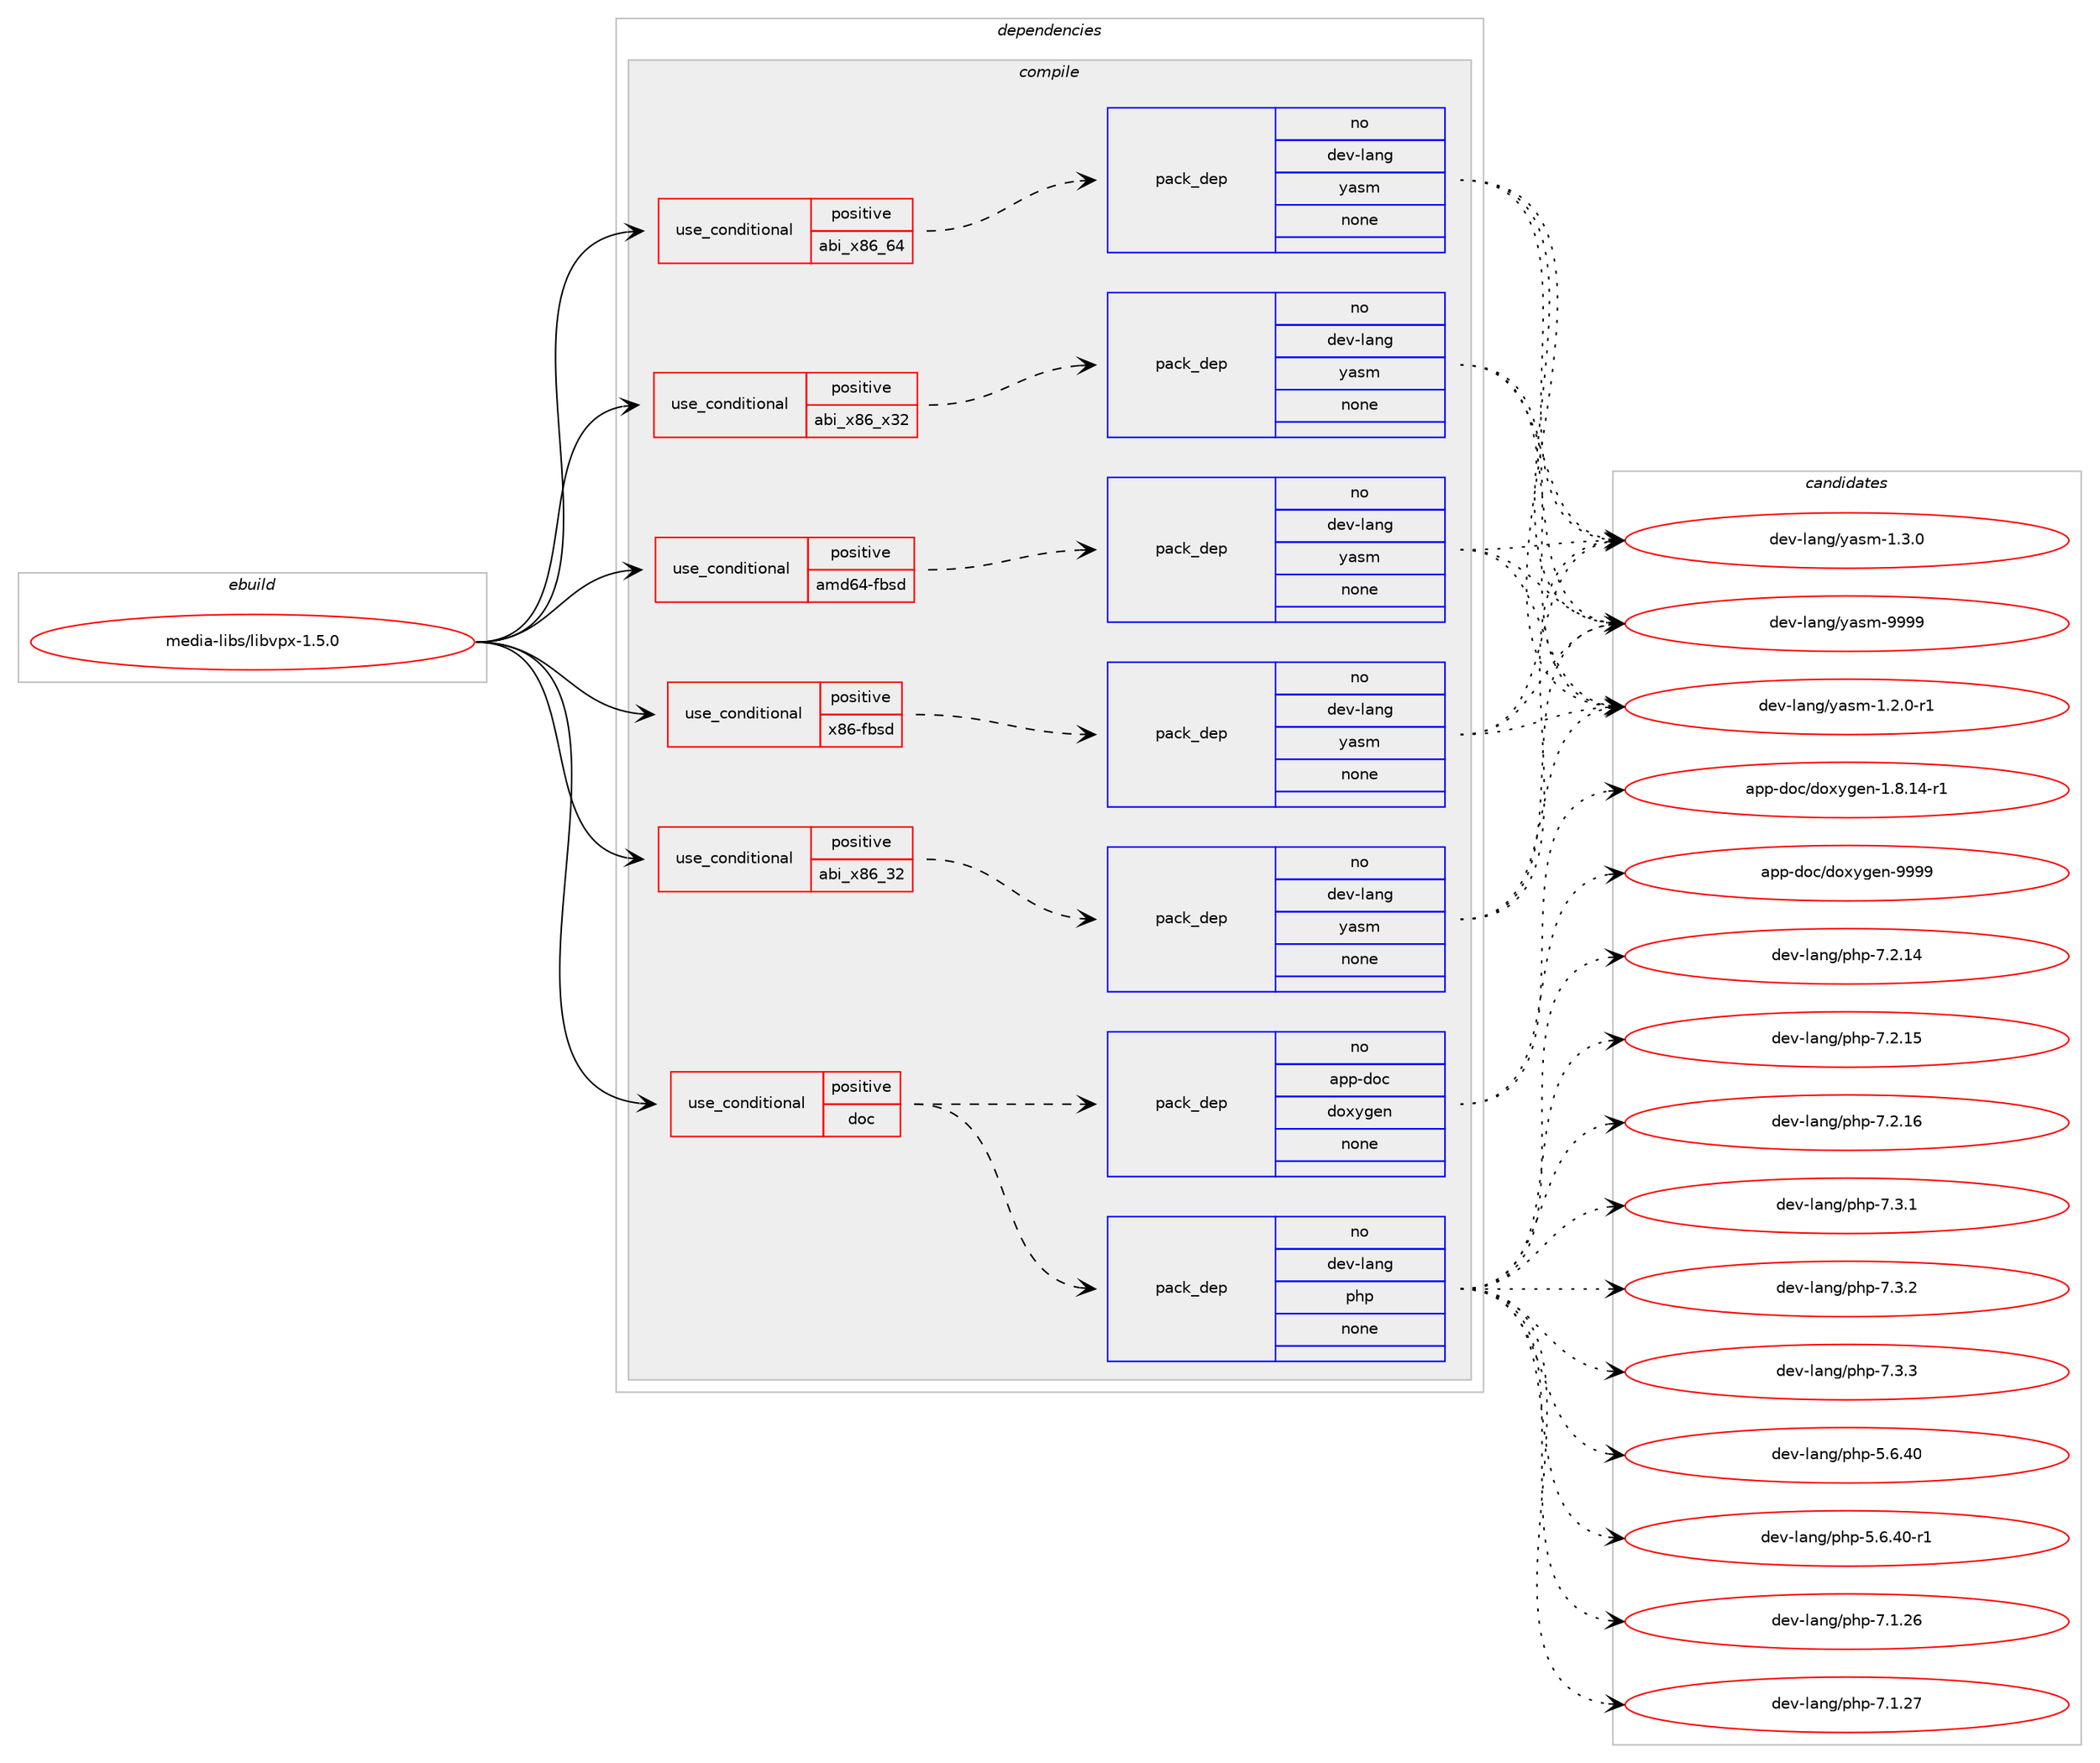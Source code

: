 digraph prolog {

# *************
# Graph options
# *************

newrank=true;
concentrate=true;
compound=true;
graph [rankdir=LR,fontname=Helvetica,fontsize=10,ranksep=1.5];#, ranksep=2.5, nodesep=0.2];
edge  [arrowhead=vee];
node  [fontname=Helvetica,fontsize=10];

# **********
# The ebuild
# **********

subgraph cluster_leftcol {
color=gray;
rank=same;
label=<<i>ebuild</i>>;
id [label="media-libs/libvpx-1.5.0", color=red, width=4, href="../media-libs/libvpx-1.5.0.svg"];
}

# ****************
# The dependencies
# ****************

subgraph cluster_midcol {
color=gray;
label=<<i>dependencies</i>>;
subgraph cluster_compile {
fillcolor="#eeeeee";
style=filled;
label=<<i>compile</i>>;
subgraph cond434714 {
dependency1614187 [label=<<TABLE BORDER="0" CELLBORDER="1" CELLSPACING="0" CELLPADDING="4"><TR><TD ROWSPAN="3" CELLPADDING="10">use_conditional</TD></TR><TR><TD>positive</TD></TR><TR><TD>abi_x86_32</TD></TR></TABLE>>, shape=none, color=red];
subgraph pack1153625 {
dependency1614188 [label=<<TABLE BORDER="0" CELLBORDER="1" CELLSPACING="0" CELLPADDING="4" WIDTH="220"><TR><TD ROWSPAN="6" CELLPADDING="30">pack_dep</TD></TR><TR><TD WIDTH="110">no</TD></TR><TR><TD>dev-lang</TD></TR><TR><TD>yasm</TD></TR><TR><TD>none</TD></TR><TR><TD></TD></TR></TABLE>>, shape=none, color=blue];
}
dependency1614187:e -> dependency1614188:w [weight=20,style="dashed",arrowhead="vee"];
}
id:e -> dependency1614187:w [weight=20,style="solid",arrowhead="vee"];
subgraph cond434715 {
dependency1614189 [label=<<TABLE BORDER="0" CELLBORDER="1" CELLSPACING="0" CELLPADDING="4"><TR><TD ROWSPAN="3" CELLPADDING="10">use_conditional</TD></TR><TR><TD>positive</TD></TR><TR><TD>abi_x86_64</TD></TR></TABLE>>, shape=none, color=red];
subgraph pack1153626 {
dependency1614190 [label=<<TABLE BORDER="0" CELLBORDER="1" CELLSPACING="0" CELLPADDING="4" WIDTH="220"><TR><TD ROWSPAN="6" CELLPADDING="30">pack_dep</TD></TR><TR><TD WIDTH="110">no</TD></TR><TR><TD>dev-lang</TD></TR><TR><TD>yasm</TD></TR><TR><TD>none</TD></TR><TR><TD></TD></TR></TABLE>>, shape=none, color=blue];
}
dependency1614189:e -> dependency1614190:w [weight=20,style="dashed",arrowhead="vee"];
}
id:e -> dependency1614189:w [weight=20,style="solid",arrowhead="vee"];
subgraph cond434716 {
dependency1614191 [label=<<TABLE BORDER="0" CELLBORDER="1" CELLSPACING="0" CELLPADDING="4"><TR><TD ROWSPAN="3" CELLPADDING="10">use_conditional</TD></TR><TR><TD>positive</TD></TR><TR><TD>abi_x86_x32</TD></TR></TABLE>>, shape=none, color=red];
subgraph pack1153627 {
dependency1614192 [label=<<TABLE BORDER="0" CELLBORDER="1" CELLSPACING="0" CELLPADDING="4" WIDTH="220"><TR><TD ROWSPAN="6" CELLPADDING="30">pack_dep</TD></TR><TR><TD WIDTH="110">no</TD></TR><TR><TD>dev-lang</TD></TR><TR><TD>yasm</TD></TR><TR><TD>none</TD></TR><TR><TD></TD></TR></TABLE>>, shape=none, color=blue];
}
dependency1614191:e -> dependency1614192:w [weight=20,style="dashed",arrowhead="vee"];
}
id:e -> dependency1614191:w [weight=20,style="solid",arrowhead="vee"];
subgraph cond434717 {
dependency1614193 [label=<<TABLE BORDER="0" CELLBORDER="1" CELLSPACING="0" CELLPADDING="4"><TR><TD ROWSPAN="3" CELLPADDING="10">use_conditional</TD></TR><TR><TD>positive</TD></TR><TR><TD>amd64-fbsd</TD></TR></TABLE>>, shape=none, color=red];
subgraph pack1153628 {
dependency1614194 [label=<<TABLE BORDER="0" CELLBORDER="1" CELLSPACING="0" CELLPADDING="4" WIDTH="220"><TR><TD ROWSPAN="6" CELLPADDING="30">pack_dep</TD></TR><TR><TD WIDTH="110">no</TD></TR><TR><TD>dev-lang</TD></TR><TR><TD>yasm</TD></TR><TR><TD>none</TD></TR><TR><TD></TD></TR></TABLE>>, shape=none, color=blue];
}
dependency1614193:e -> dependency1614194:w [weight=20,style="dashed",arrowhead="vee"];
}
id:e -> dependency1614193:w [weight=20,style="solid",arrowhead="vee"];
subgraph cond434718 {
dependency1614195 [label=<<TABLE BORDER="0" CELLBORDER="1" CELLSPACING="0" CELLPADDING="4"><TR><TD ROWSPAN="3" CELLPADDING="10">use_conditional</TD></TR><TR><TD>positive</TD></TR><TR><TD>doc</TD></TR></TABLE>>, shape=none, color=red];
subgraph pack1153629 {
dependency1614196 [label=<<TABLE BORDER="0" CELLBORDER="1" CELLSPACING="0" CELLPADDING="4" WIDTH="220"><TR><TD ROWSPAN="6" CELLPADDING="30">pack_dep</TD></TR><TR><TD WIDTH="110">no</TD></TR><TR><TD>app-doc</TD></TR><TR><TD>doxygen</TD></TR><TR><TD>none</TD></TR><TR><TD></TD></TR></TABLE>>, shape=none, color=blue];
}
dependency1614195:e -> dependency1614196:w [weight=20,style="dashed",arrowhead="vee"];
subgraph pack1153630 {
dependency1614197 [label=<<TABLE BORDER="0" CELLBORDER="1" CELLSPACING="0" CELLPADDING="4" WIDTH="220"><TR><TD ROWSPAN="6" CELLPADDING="30">pack_dep</TD></TR><TR><TD WIDTH="110">no</TD></TR><TR><TD>dev-lang</TD></TR><TR><TD>php</TD></TR><TR><TD>none</TD></TR><TR><TD></TD></TR></TABLE>>, shape=none, color=blue];
}
dependency1614195:e -> dependency1614197:w [weight=20,style="dashed",arrowhead="vee"];
}
id:e -> dependency1614195:w [weight=20,style="solid",arrowhead="vee"];
subgraph cond434719 {
dependency1614198 [label=<<TABLE BORDER="0" CELLBORDER="1" CELLSPACING="0" CELLPADDING="4"><TR><TD ROWSPAN="3" CELLPADDING="10">use_conditional</TD></TR><TR><TD>positive</TD></TR><TR><TD>x86-fbsd</TD></TR></TABLE>>, shape=none, color=red];
subgraph pack1153631 {
dependency1614199 [label=<<TABLE BORDER="0" CELLBORDER="1" CELLSPACING="0" CELLPADDING="4" WIDTH="220"><TR><TD ROWSPAN="6" CELLPADDING="30">pack_dep</TD></TR><TR><TD WIDTH="110">no</TD></TR><TR><TD>dev-lang</TD></TR><TR><TD>yasm</TD></TR><TR><TD>none</TD></TR><TR><TD></TD></TR></TABLE>>, shape=none, color=blue];
}
dependency1614198:e -> dependency1614199:w [weight=20,style="dashed",arrowhead="vee"];
}
id:e -> dependency1614198:w [weight=20,style="solid",arrowhead="vee"];
}
subgraph cluster_compileandrun {
fillcolor="#eeeeee";
style=filled;
label=<<i>compile and run</i>>;
}
subgraph cluster_run {
fillcolor="#eeeeee";
style=filled;
label=<<i>run</i>>;
}
}

# **************
# The candidates
# **************

subgraph cluster_choices {
rank=same;
color=gray;
label=<<i>candidates</i>>;

subgraph choice1153625 {
color=black;
nodesep=1;
choice100101118451089711010347121971151094549465046484511449 [label="dev-lang/yasm-1.2.0-r1", color=red, width=4,href="../dev-lang/yasm-1.2.0-r1.svg"];
choice10010111845108971101034712197115109454946514648 [label="dev-lang/yasm-1.3.0", color=red, width=4,href="../dev-lang/yasm-1.3.0.svg"];
choice100101118451089711010347121971151094557575757 [label="dev-lang/yasm-9999", color=red, width=4,href="../dev-lang/yasm-9999.svg"];
dependency1614188:e -> choice100101118451089711010347121971151094549465046484511449:w [style=dotted,weight="100"];
dependency1614188:e -> choice10010111845108971101034712197115109454946514648:w [style=dotted,weight="100"];
dependency1614188:e -> choice100101118451089711010347121971151094557575757:w [style=dotted,weight="100"];
}
subgraph choice1153626 {
color=black;
nodesep=1;
choice100101118451089711010347121971151094549465046484511449 [label="dev-lang/yasm-1.2.0-r1", color=red, width=4,href="../dev-lang/yasm-1.2.0-r1.svg"];
choice10010111845108971101034712197115109454946514648 [label="dev-lang/yasm-1.3.0", color=red, width=4,href="../dev-lang/yasm-1.3.0.svg"];
choice100101118451089711010347121971151094557575757 [label="dev-lang/yasm-9999", color=red, width=4,href="../dev-lang/yasm-9999.svg"];
dependency1614190:e -> choice100101118451089711010347121971151094549465046484511449:w [style=dotted,weight="100"];
dependency1614190:e -> choice10010111845108971101034712197115109454946514648:w [style=dotted,weight="100"];
dependency1614190:e -> choice100101118451089711010347121971151094557575757:w [style=dotted,weight="100"];
}
subgraph choice1153627 {
color=black;
nodesep=1;
choice100101118451089711010347121971151094549465046484511449 [label="dev-lang/yasm-1.2.0-r1", color=red, width=4,href="../dev-lang/yasm-1.2.0-r1.svg"];
choice10010111845108971101034712197115109454946514648 [label="dev-lang/yasm-1.3.0", color=red, width=4,href="../dev-lang/yasm-1.3.0.svg"];
choice100101118451089711010347121971151094557575757 [label="dev-lang/yasm-9999", color=red, width=4,href="../dev-lang/yasm-9999.svg"];
dependency1614192:e -> choice100101118451089711010347121971151094549465046484511449:w [style=dotted,weight="100"];
dependency1614192:e -> choice10010111845108971101034712197115109454946514648:w [style=dotted,weight="100"];
dependency1614192:e -> choice100101118451089711010347121971151094557575757:w [style=dotted,weight="100"];
}
subgraph choice1153628 {
color=black;
nodesep=1;
choice100101118451089711010347121971151094549465046484511449 [label="dev-lang/yasm-1.2.0-r1", color=red, width=4,href="../dev-lang/yasm-1.2.0-r1.svg"];
choice10010111845108971101034712197115109454946514648 [label="dev-lang/yasm-1.3.0", color=red, width=4,href="../dev-lang/yasm-1.3.0.svg"];
choice100101118451089711010347121971151094557575757 [label="dev-lang/yasm-9999", color=red, width=4,href="../dev-lang/yasm-9999.svg"];
dependency1614194:e -> choice100101118451089711010347121971151094549465046484511449:w [style=dotted,weight="100"];
dependency1614194:e -> choice10010111845108971101034712197115109454946514648:w [style=dotted,weight="100"];
dependency1614194:e -> choice100101118451089711010347121971151094557575757:w [style=dotted,weight="100"];
}
subgraph choice1153629 {
color=black;
nodesep=1;
choice97112112451001119947100111120121103101110454946564649524511449 [label="app-doc/doxygen-1.8.14-r1", color=red, width=4,href="../app-doc/doxygen-1.8.14-r1.svg"];
choice971121124510011199471001111201211031011104557575757 [label="app-doc/doxygen-9999", color=red, width=4,href="../app-doc/doxygen-9999.svg"];
dependency1614196:e -> choice97112112451001119947100111120121103101110454946564649524511449:w [style=dotted,weight="100"];
dependency1614196:e -> choice971121124510011199471001111201211031011104557575757:w [style=dotted,weight="100"];
}
subgraph choice1153630 {
color=black;
nodesep=1;
choice10010111845108971101034711210411245534654465248 [label="dev-lang/php-5.6.40", color=red, width=4,href="../dev-lang/php-5.6.40.svg"];
choice100101118451089711010347112104112455346544652484511449 [label="dev-lang/php-5.6.40-r1", color=red, width=4,href="../dev-lang/php-5.6.40-r1.svg"];
choice10010111845108971101034711210411245554649465054 [label="dev-lang/php-7.1.26", color=red, width=4,href="../dev-lang/php-7.1.26.svg"];
choice10010111845108971101034711210411245554649465055 [label="dev-lang/php-7.1.27", color=red, width=4,href="../dev-lang/php-7.1.27.svg"];
choice10010111845108971101034711210411245554650464952 [label="dev-lang/php-7.2.14", color=red, width=4,href="../dev-lang/php-7.2.14.svg"];
choice10010111845108971101034711210411245554650464953 [label="dev-lang/php-7.2.15", color=red, width=4,href="../dev-lang/php-7.2.15.svg"];
choice10010111845108971101034711210411245554650464954 [label="dev-lang/php-7.2.16", color=red, width=4,href="../dev-lang/php-7.2.16.svg"];
choice100101118451089711010347112104112455546514649 [label="dev-lang/php-7.3.1", color=red, width=4,href="../dev-lang/php-7.3.1.svg"];
choice100101118451089711010347112104112455546514650 [label="dev-lang/php-7.3.2", color=red, width=4,href="../dev-lang/php-7.3.2.svg"];
choice100101118451089711010347112104112455546514651 [label="dev-lang/php-7.3.3", color=red, width=4,href="../dev-lang/php-7.3.3.svg"];
dependency1614197:e -> choice10010111845108971101034711210411245534654465248:w [style=dotted,weight="100"];
dependency1614197:e -> choice100101118451089711010347112104112455346544652484511449:w [style=dotted,weight="100"];
dependency1614197:e -> choice10010111845108971101034711210411245554649465054:w [style=dotted,weight="100"];
dependency1614197:e -> choice10010111845108971101034711210411245554649465055:w [style=dotted,weight="100"];
dependency1614197:e -> choice10010111845108971101034711210411245554650464952:w [style=dotted,weight="100"];
dependency1614197:e -> choice10010111845108971101034711210411245554650464953:w [style=dotted,weight="100"];
dependency1614197:e -> choice10010111845108971101034711210411245554650464954:w [style=dotted,weight="100"];
dependency1614197:e -> choice100101118451089711010347112104112455546514649:w [style=dotted,weight="100"];
dependency1614197:e -> choice100101118451089711010347112104112455546514650:w [style=dotted,weight="100"];
dependency1614197:e -> choice100101118451089711010347112104112455546514651:w [style=dotted,weight="100"];
}
subgraph choice1153631 {
color=black;
nodesep=1;
choice100101118451089711010347121971151094549465046484511449 [label="dev-lang/yasm-1.2.0-r1", color=red, width=4,href="../dev-lang/yasm-1.2.0-r1.svg"];
choice10010111845108971101034712197115109454946514648 [label="dev-lang/yasm-1.3.0", color=red, width=4,href="../dev-lang/yasm-1.3.0.svg"];
choice100101118451089711010347121971151094557575757 [label="dev-lang/yasm-9999", color=red, width=4,href="../dev-lang/yasm-9999.svg"];
dependency1614199:e -> choice100101118451089711010347121971151094549465046484511449:w [style=dotted,weight="100"];
dependency1614199:e -> choice10010111845108971101034712197115109454946514648:w [style=dotted,weight="100"];
dependency1614199:e -> choice100101118451089711010347121971151094557575757:w [style=dotted,weight="100"];
}
}

}
